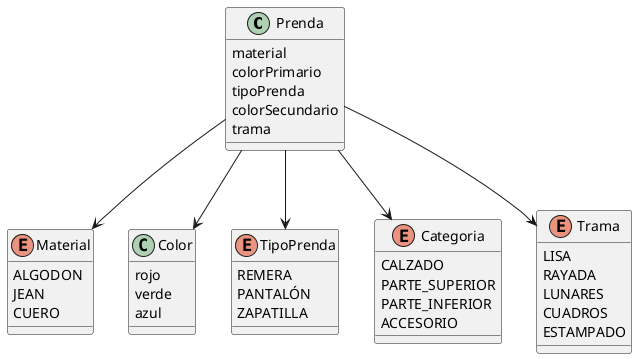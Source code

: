 @startuml QMP Segunda Iteración

class Prenda{
  material
  colorPrimario
  tipoPrenda
  colorSecundario
  trama
}

Prenda -d-> Material
enum Material{
  ALGODON
  JEAN
  CUERO
}

Prenda -d-> Color
class Color{
  rojo
  verde
  azul
}

Prenda -d-> TipoPrenda
enum TipoPrenda{
  REMERA
  PANTALÓN
  ZAPATILLA
}


Prenda -d-> Categoria
enum Categoria{
  CALZADO
  PARTE_SUPERIOR
  PARTE_INFERIOR
  ACCESORIO
}

Prenda -d-> Trama
enum Trama{
  LISA
  RAYADA
  LUNARES
  CUADROS
  ESTAMPADO
}





@enduml
